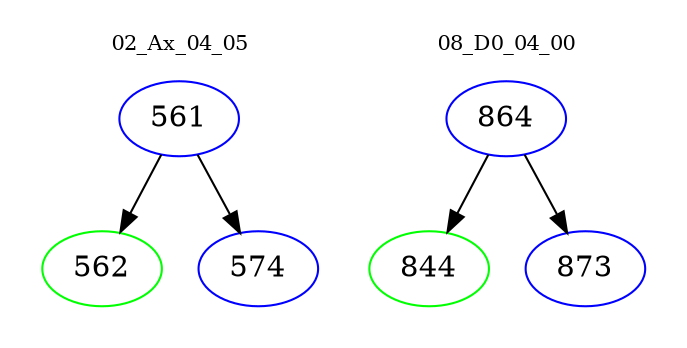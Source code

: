 digraph{
subgraph cluster_0 {
color = white
label = "02_Ax_04_05";
fontsize=10;
T0_561 [label="561", color="blue"]
T0_561 -> T0_562 [color="black"]
T0_562 [label="562", color="green"]
T0_561 -> T0_574 [color="black"]
T0_574 [label="574", color="blue"]
}
subgraph cluster_1 {
color = white
label = "08_D0_04_00";
fontsize=10;
T1_864 [label="864", color="blue"]
T1_864 -> T1_844 [color="black"]
T1_844 [label="844", color="green"]
T1_864 -> T1_873 [color="black"]
T1_873 [label="873", color="blue"]
}
}

